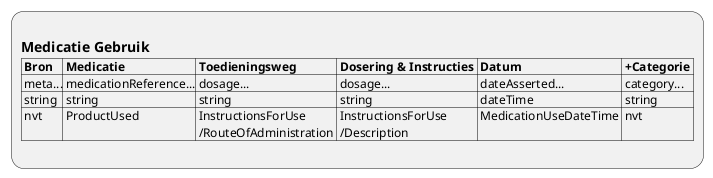 @startuml ViewDefinition-MedicationStatement
:
== Medicatie Gebruik
|= Bron |= Medicatie |= Toedieningsweg |= Dosering & Instructies |= Datum |= +Categorie |
| meta...| medicationReference...| dosage...| dosage...| dateAsserted...| category...|
| string | string | string | string | dateTime | string |
| nvt | ProductUsed | InstructionsForUse\n /RouteOfAdministration | InstructionsForUse\n /Description | MedicationUseDateTime | nvt |
;
@enduml